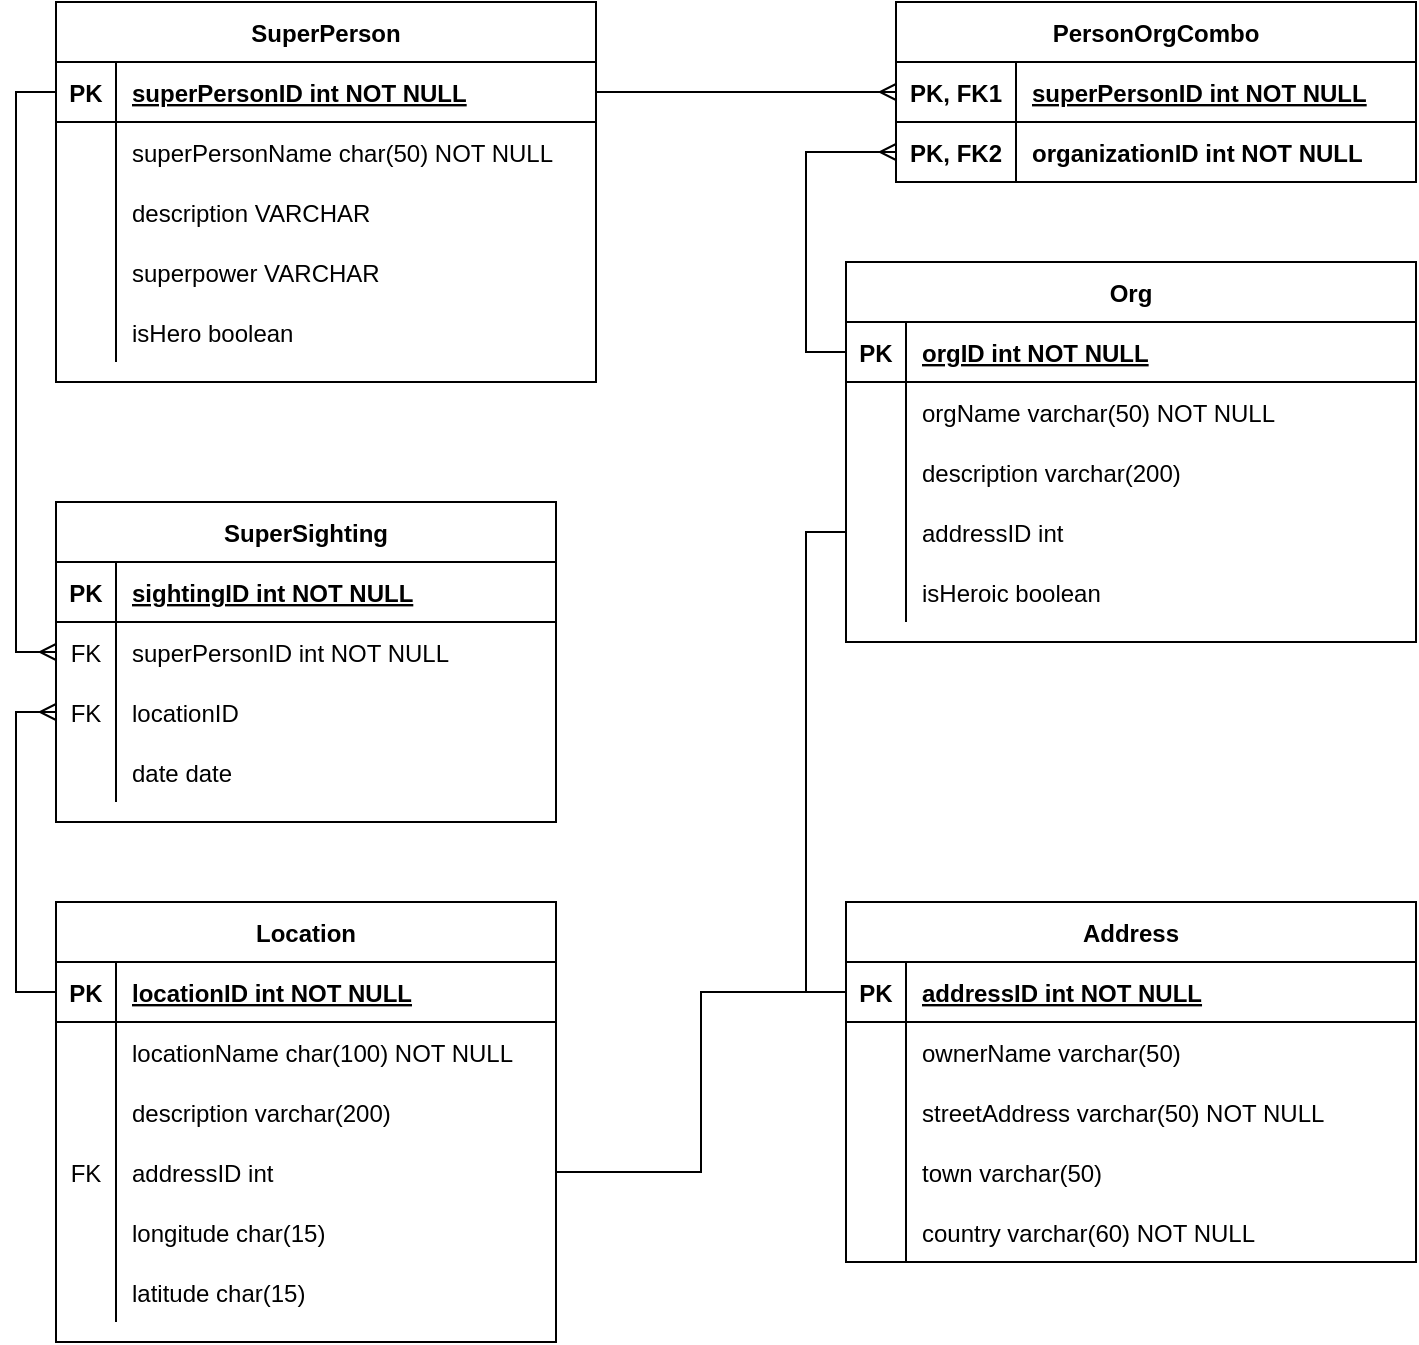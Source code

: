 <mxfile version="14.9.8" type="github">
  <diagram id="R2lEEEUBdFMjLlhIrx00" name="Page-1">
    <mxGraphModel dx="863" dy="784" grid="1" gridSize="10" guides="1" tooltips="1" connect="1" arrows="1" fold="1" page="1" pageScale="1" pageWidth="850" pageHeight="1100" math="0" shadow="0" extFonts="Permanent Marker^https://fonts.googleapis.com/css?family=Permanent+Marker">
      <root>
        <mxCell id="0" />
        <mxCell id="1" parent="0" />
        <object label="SuperPerson" description="" id="C-vyLk0tnHw3VtMMgP7b-23">
          <mxCell style="shape=table;startSize=30;container=1;collapsible=1;childLayout=tableLayout;fixedRows=1;rowLines=0;fontStyle=1;align=center;resizeLast=1;" parent="1" vertex="1">
            <mxGeometry x="120" y="40" width="270" height="190" as="geometry" />
          </mxCell>
        </object>
        <mxCell id="C-vyLk0tnHw3VtMMgP7b-24" value="" style="shape=partialRectangle;collapsible=0;dropTarget=0;pointerEvents=0;fillColor=none;points=[[0,0.5],[1,0.5]];portConstraint=eastwest;top=0;left=0;right=0;bottom=1;" parent="C-vyLk0tnHw3VtMMgP7b-23" vertex="1">
          <mxGeometry y="30" width="270" height="30" as="geometry" />
        </mxCell>
        <mxCell id="C-vyLk0tnHw3VtMMgP7b-25" value="PK" style="shape=partialRectangle;overflow=hidden;connectable=0;fillColor=none;top=0;left=0;bottom=0;right=0;fontStyle=1;" parent="C-vyLk0tnHw3VtMMgP7b-24" vertex="1">
          <mxGeometry width="30" height="30" as="geometry" />
        </mxCell>
        <mxCell id="C-vyLk0tnHw3VtMMgP7b-26" value="superPersonID int NOT NULL " style="shape=partialRectangle;overflow=hidden;connectable=0;fillColor=none;top=0;left=0;bottom=0;right=0;align=left;spacingLeft=6;fontStyle=5;" parent="C-vyLk0tnHw3VtMMgP7b-24" vertex="1">
          <mxGeometry x="30" width="240" height="30" as="geometry" />
        </mxCell>
        <mxCell id="C-vyLk0tnHw3VtMMgP7b-27" value="" style="shape=partialRectangle;collapsible=0;dropTarget=0;pointerEvents=0;fillColor=none;points=[[0,0.5],[1,0.5]];portConstraint=eastwest;top=0;left=0;right=0;bottom=0;" parent="C-vyLk0tnHw3VtMMgP7b-23" vertex="1">
          <mxGeometry y="60" width="270" height="30" as="geometry" />
        </mxCell>
        <mxCell id="C-vyLk0tnHw3VtMMgP7b-28" value="" style="shape=partialRectangle;overflow=hidden;connectable=0;fillColor=none;top=0;left=0;bottom=0;right=0;" parent="C-vyLk0tnHw3VtMMgP7b-27" vertex="1">
          <mxGeometry width="30" height="30" as="geometry" />
        </mxCell>
        <mxCell id="C-vyLk0tnHw3VtMMgP7b-29" value="superPersonName char(50) NOT NULL" style="shape=partialRectangle;overflow=hidden;connectable=0;fillColor=none;top=0;left=0;bottom=0;right=0;align=left;spacingLeft=6;" parent="C-vyLk0tnHw3VtMMgP7b-27" vertex="1">
          <mxGeometry x="30" width="240" height="30" as="geometry" />
        </mxCell>
        <mxCell id="THcojhGgTA37443H6Eyn-1" style="shape=partialRectangle;collapsible=0;dropTarget=0;pointerEvents=0;fillColor=none;points=[[0,0.5],[1,0.5]];portConstraint=eastwest;top=0;left=0;right=0;bottom=0;" vertex="1" parent="C-vyLk0tnHw3VtMMgP7b-23">
          <mxGeometry y="90" width="270" height="30" as="geometry" />
        </mxCell>
        <mxCell id="THcojhGgTA37443H6Eyn-2" style="shape=partialRectangle;overflow=hidden;connectable=0;fillColor=none;top=0;left=0;bottom=0;right=0;" vertex="1" parent="THcojhGgTA37443H6Eyn-1">
          <mxGeometry width="30" height="30" as="geometry" />
        </mxCell>
        <mxCell id="THcojhGgTA37443H6Eyn-3" value="description VARCHAR" style="shape=partialRectangle;overflow=hidden;connectable=0;fillColor=none;top=0;left=0;bottom=0;right=0;align=left;spacingLeft=6;" vertex="1" parent="THcojhGgTA37443H6Eyn-1">
          <mxGeometry x="30" width="240" height="30" as="geometry" />
        </mxCell>
        <mxCell id="THcojhGgTA37443H6Eyn-4" style="shape=partialRectangle;collapsible=0;dropTarget=0;pointerEvents=0;fillColor=none;points=[[0,0.5],[1,0.5]];portConstraint=eastwest;top=0;left=0;right=0;bottom=0;" vertex="1" parent="C-vyLk0tnHw3VtMMgP7b-23">
          <mxGeometry y="120" width="270" height="30" as="geometry" />
        </mxCell>
        <mxCell id="THcojhGgTA37443H6Eyn-5" style="shape=partialRectangle;overflow=hidden;connectable=0;fillColor=none;top=0;left=0;bottom=0;right=0;" vertex="1" parent="THcojhGgTA37443H6Eyn-4">
          <mxGeometry width="30" height="30" as="geometry" />
        </mxCell>
        <mxCell id="THcojhGgTA37443H6Eyn-6" value="superpower VARCHAR" style="shape=partialRectangle;overflow=hidden;connectable=0;fillColor=none;top=0;left=0;bottom=0;right=0;align=left;spacingLeft=6;" vertex="1" parent="THcojhGgTA37443H6Eyn-4">
          <mxGeometry x="30" width="240" height="30" as="geometry" />
        </mxCell>
        <mxCell id="THcojhGgTA37443H6Eyn-121" style="shape=partialRectangle;collapsible=0;dropTarget=0;pointerEvents=0;fillColor=none;points=[[0,0.5],[1,0.5]];portConstraint=eastwest;top=0;left=0;right=0;bottom=0;" vertex="1" parent="C-vyLk0tnHw3VtMMgP7b-23">
          <mxGeometry y="150" width="270" height="30" as="geometry" />
        </mxCell>
        <mxCell id="THcojhGgTA37443H6Eyn-122" style="shape=partialRectangle;overflow=hidden;connectable=0;fillColor=none;top=0;left=0;bottom=0;right=0;" vertex="1" parent="THcojhGgTA37443H6Eyn-121">
          <mxGeometry width="30" height="30" as="geometry" />
        </mxCell>
        <mxCell id="THcojhGgTA37443H6Eyn-123" value="isHero boolean" style="shape=partialRectangle;overflow=hidden;connectable=0;fillColor=none;top=0;left=0;bottom=0;right=0;align=left;spacingLeft=6;" vertex="1" parent="THcojhGgTA37443H6Eyn-121">
          <mxGeometry x="30" width="240" height="30" as="geometry" />
        </mxCell>
        <object label="SuperSighting" description="" id="THcojhGgTA37443H6Eyn-7">
          <mxCell style="shape=table;startSize=30;container=1;collapsible=1;childLayout=tableLayout;fixedRows=1;rowLines=0;fontStyle=1;align=center;resizeLast=1;" vertex="1" parent="1">
            <mxGeometry x="120" y="290" width="250" height="160" as="geometry" />
          </mxCell>
        </object>
        <mxCell id="THcojhGgTA37443H6Eyn-8" value="" style="shape=partialRectangle;collapsible=0;dropTarget=0;pointerEvents=0;fillColor=none;points=[[0,0.5],[1,0.5]];portConstraint=eastwest;top=0;left=0;right=0;bottom=1;" vertex="1" parent="THcojhGgTA37443H6Eyn-7">
          <mxGeometry y="30" width="250" height="30" as="geometry" />
        </mxCell>
        <mxCell id="THcojhGgTA37443H6Eyn-9" value="PK" style="shape=partialRectangle;overflow=hidden;connectable=0;fillColor=none;top=0;left=0;bottom=0;right=0;fontStyle=1;" vertex="1" parent="THcojhGgTA37443H6Eyn-8">
          <mxGeometry width="30" height="30" as="geometry" />
        </mxCell>
        <mxCell id="THcojhGgTA37443H6Eyn-10" value="sightingID int NOT NULL " style="shape=partialRectangle;overflow=hidden;connectable=0;fillColor=none;top=0;left=0;bottom=0;right=0;align=left;spacingLeft=6;fontStyle=5;" vertex="1" parent="THcojhGgTA37443H6Eyn-8">
          <mxGeometry x="30" width="220" height="30" as="geometry" />
        </mxCell>
        <mxCell id="THcojhGgTA37443H6Eyn-11" value="" style="shape=partialRectangle;collapsible=0;dropTarget=0;pointerEvents=0;fillColor=none;points=[[0,0.5],[1,0.5]];portConstraint=eastwest;top=0;left=0;right=0;bottom=0;" vertex="1" parent="THcojhGgTA37443H6Eyn-7">
          <mxGeometry y="60" width="250" height="30" as="geometry" />
        </mxCell>
        <mxCell id="THcojhGgTA37443H6Eyn-12" value="FK" style="shape=partialRectangle;overflow=hidden;connectable=0;fillColor=none;top=0;left=0;bottom=0;right=0;" vertex="1" parent="THcojhGgTA37443H6Eyn-11">
          <mxGeometry width="30" height="30" as="geometry" />
        </mxCell>
        <mxCell id="THcojhGgTA37443H6Eyn-13" value="superPersonID int NOT NULL" style="shape=partialRectangle;overflow=hidden;connectable=0;fillColor=none;top=0;left=0;bottom=0;right=0;align=left;spacingLeft=6;" vertex="1" parent="THcojhGgTA37443H6Eyn-11">
          <mxGeometry x="30" width="220" height="30" as="geometry" />
        </mxCell>
        <mxCell id="THcojhGgTA37443H6Eyn-14" style="shape=partialRectangle;collapsible=0;dropTarget=0;pointerEvents=0;fillColor=none;points=[[0,0.5],[1,0.5]];portConstraint=eastwest;top=0;left=0;right=0;bottom=0;" vertex="1" parent="THcojhGgTA37443H6Eyn-7">
          <mxGeometry y="90" width="250" height="30" as="geometry" />
        </mxCell>
        <mxCell id="THcojhGgTA37443H6Eyn-15" value="FK" style="shape=partialRectangle;overflow=hidden;connectable=0;fillColor=none;top=0;left=0;bottom=0;right=0;" vertex="1" parent="THcojhGgTA37443H6Eyn-14">
          <mxGeometry width="30" height="30" as="geometry" />
        </mxCell>
        <mxCell id="THcojhGgTA37443H6Eyn-16" value="locationID" style="shape=partialRectangle;overflow=hidden;connectable=0;fillColor=none;top=0;left=0;bottom=0;right=0;align=left;spacingLeft=6;" vertex="1" parent="THcojhGgTA37443H6Eyn-14">
          <mxGeometry x="30" width="220" height="30" as="geometry" />
        </mxCell>
        <mxCell id="THcojhGgTA37443H6Eyn-89" style="shape=partialRectangle;collapsible=0;dropTarget=0;pointerEvents=0;fillColor=none;points=[[0,0.5],[1,0.5]];portConstraint=eastwest;top=0;left=0;right=0;bottom=0;" vertex="1" parent="THcojhGgTA37443H6Eyn-7">
          <mxGeometry y="120" width="250" height="30" as="geometry" />
        </mxCell>
        <mxCell id="THcojhGgTA37443H6Eyn-90" style="shape=partialRectangle;overflow=hidden;connectable=0;fillColor=none;top=0;left=0;bottom=0;right=0;" vertex="1" parent="THcojhGgTA37443H6Eyn-89">
          <mxGeometry width="30" height="30" as="geometry" />
        </mxCell>
        <mxCell id="THcojhGgTA37443H6Eyn-91" value="date date" style="shape=partialRectangle;overflow=hidden;connectable=0;fillColor=none;top=0;left=0;bottom=0;right=0;align=left;spacingLeft=6;" vertex="1" parent="THcojhGgTA37443H6Eyn-89">
          <mxGeometry x="30" width="220" height="30" as="geometry" />
        </mxCell>
        <object label="Org" description="" id="THcojhGgTA37443H6Eyn-29">
          <mxCell style="shape=table;startSize=30;container=1;collapsible=1;childLayout=tableLayout;fixedRows=1;rowLines=0;fontStyle=1;align=center;resizeLast=1;" vertex="1" parent="1">
            <mxGeometry x="515" y="170" width="285" height="190" as="geometry" />
          </mxCell>
        </object>
        <mxCell id="THcojhGgTA37443H6Eyn-30" value="" style="shape=partialRectangle;collapsible=0;dropTarget=0;pointerEvents=0;fillColor=none;points=[[0,0.5],[1,0.5]];portConstraint=eastwest;top=0;left=0;right=0;bottom=1;" vertex="1" parent="THcojhGgTA37443H6Eyn-29">
          <mxGeometry y="30" width="285" height="30" as="geometry" />
        </mxCell>
        <mxCell id="THcojhGgTA37443H6Eyn-31" value="PK" style="shape=partialRectangle;overflow=hidden;connectable=0;fillColor=none;top=0;left=0;bottom=0;right=0;fontStyle=1;" vertex="1" parent="THcojhGgTA37443H6Eyn-30">
          <mxGeometry width="30" height="30" as="geometry" />
        </mxCell>
        <mxCell id="THcojhGgTA37443H6Eyn-32" value="orgID int NOT NULL " style="shape=partialRectangle;overflow=hidden;connectable=0;fillColor=none;top=0;left=0;bottom=0;right=0;align=left;spacingLeft=6;fontStyle=5;" vertex="1" parent="THcojhGgTA37443H6Eyn-30">
          <mxGeometry x="30" width="255" height="30" as="geometry" />
        </mxCell>
        <mxCell id="THcojhGgTA37443H6Eyn-33" value="" style="shape=partialRectangle;collapsible=0;dropTarget=0;pointerEvents=0;fillColor=none;points=[[0,0.5],[1,0.5]];portConstraint=eastwest;top=0;left=0;right=0;bottom=0;" vertex="1" parent="THcojhGgTA37443H6Eyn-29">
          <mxGeometry y="60" width="285" height="30" as="geometry" />
        </mxCell>
        <mxCell id="THcojhGgTA37443H6Eyn-34" value="" style="shape=partialRectangle;overflow=hidden;connectable=0;fillColor=none;top=0;left=0;bottom=0;right=0;" vertex="1" parent="THcojhGgTA37443H6Eyn-33">
          <mxGeometry width="30" height="30" as="geometry" />
        </mxCell>
        <mxCell id="THcojhGgTA37443H6Eyn-35" value="orgName varchar(50) NOT NULL" style="shape=partialRectangle;overflow=hidden;connectable=0;fillColor=none;top=0;left=0;bottom=0;right=0;align=left;spacingLeft=6;" vertex="1" parent="THcojhGgTA37443H6Eyn-33">
          <mxGeometry x="30" width="255" height="30" as="geometry" />
        </mxCell>
        <mxCell id="THcojhGgTA37443H6Eyn-36" style="shape=partialRectangle;collapsible=0;dropTarget=0;pointerEvents=0;fillColor=none;points=[[0,0.5],[1,0.5]];portConstraint=eastwest;top=0;left=0;right=0;bottom=0;" vertex="1" parent="THcojhGgTA37443H6Eyn-29">
          <mxGeometry y="90" width="285" height="30" as="geometry" />
        </mxCell>
        <mxCell id="THcojhGgTA37443H6Eyn-37" style="shape=partialRectangle;overflow=hidden;connectable=0;fillColor=none;top=0;left=0;bottom=0;right=0;" vertex="1" parent="THcojhGgTA37443H6Eyn-36">
          <mxGeometry width="30" height="30" as="geometry" />
        </mxCell>
        <mxCell id="THcojhGgTA37443H6Eyn-38" value="description varchar(200)" style="shape=partialRectangle;overflow=hidden;connectable=0;fillColor=none;top=0;left=0;bottom=0;right=0;align=left;spacingLeft=6;" vertex="1" parent="THcojhGgTA37443H6Eyn-36">
          <mxGeometry x="30" width="255" height="30" as="geometry" />
        </mxCell>
        <mxCell id="THcojhGgTA37443H6Eyn-39" style="shape=partialRectangle;collapsible=0;dropTarget=0;pointerEvents=0;fillColor=none;points=[[0,0.5],[1,0.5]];portConstraint=eastwest;top=0;left=0;right=0;bottom=0;" vertex="1" parent="THcojhGgTA37443H6Eyn-29">
          <mxGeometry y="120" width="285" height="30" as="geometry" />
        </mxCell>
        <mxCell id="THcojhGgTA37443H6Eyn-40" style="shape=partialRectangle;overflow=hidden;connectable=0;fillColor=none;top=0;left=0;bottom=0;right=0;" vertex="1" parent="THcojhGgTA37443H6Eyn-39">
          <mxGeometry width="30" height="30" as="geometry" />
        </mxCell>
        <mxCell id="THcojhGgTA37443H6Eyn-41" value="addressID int" style="shape=partialRectangle;overflow=hidden;connectable=0;fillColor=none;top=0;left=0;bottom=0;right=0;align=left;spacingLeft=6;" vertex="1" parent="THcojhGgTA37443H6Eyn-39">
          <mxGeometry x="30" width="255" height="30" as="geometry" />
        </mxCell>
        <mxCell id="THcojhGgTA37443H6Eyn-118" style="shape=partialRectangle;collapsible=0;dropTarget=0;pointerEvents=0;fillColor=none;points=[[0,0.5],[1,0.5]];portConstraint=eastwest;top=0;left=0;right=0;bottom=0;" vertex="1" parent="THcojhGgTA37443H6Eyn-29">
          <mxGeometry y="150" width="285" height="30" as="geometry" />
        </mxCell>
        <mxCell id="THcojhGgTA37443H6Eyn-119" style="shape=partialRectangle;overflow=hidden;connectable=0;fillColor=none;top=0;left=0;bottom=0;right=0;" vertex="1" parent="THcojhGgTA37443H6Eyn-118">
          <mxGeometry width="30" height="30" as="geometry" />
        </mxCell>
        <mxCell id="THcojhGgTA37443H6Eyn-120" value="isHeroic boolean" style="shape=partialRectangle;overflow=hidden;connectable=0;fillColor=none;top=0;left=0;bottom=0;right=0;align=left;spacingLeft=6;" vertex="1" parent="THcojhGgTA37443H6Eyn-118">
          <mxGeometry x="30" width="255" height="30" as="geometry" />
        </mxCell>
        <object label="Location" description="" id="THcojhGgTA37443H6Eyn-42">
          <mxCell style="shape=table;startSize=30;container=1;collapsible=1;childLayout=tableLayout;fixedRows=1;rowLines=0;fontStyle=1;align=center;resizeLast=1;" vertex="1" parent="1">
            <mxGeometry x="120" y="490" width="250" height="220" as="geometry" />
          </mxCell>
        </object>
        <mxCell id="THcojhGgTA37443H6Eyn-43" value="" style="shape=partialRectangle;collapsible=0;dropTarget=0;pointerEvents=0;fillColor=none;points=[[0,0.5],[1,0.5]];portConstraint=eastwest;top=0;left=0;right=0;bottom=1;" vertex="1" parent="THcojhGgTA37443H6Eyn-42">
          <mxGeometry y="30" width="250" height="30" as="geometry" />
        </mxCell>
        <mxCell id="THcojhGgTA37443H6Eyn-44" value="PK" style="shape=partialRectangle;overflow=hidden;connectable=0;fillColor=none;top=0;left=0;bottom=0;right=0;fontStyle=1;" vertex="1" parent="THcojhGgTA37443H6Eyn-43">
          <mxGeometry width="30" height="30" as="geometry" />
        </mxCell>
        <mxCell id="THcojhGgTA37443H6Eyn-45" value="locationID int NOT NULL " style="shape=partialRectangle;overflow=hidden;connectable=0;fillColor=none;top=0;left=0;bottom=0;right=0;align=left;spacingLeft=6;fontStyle=5;" vertex="1" parent="THcojhGgTA37443H6Eyn-43">
          <mxGeometry x="30" width="220" height="30" as="geometry" />
        </mxCell>
        <mxCell id="THcojhGgTA37443H6Eyn-46" value="" style="shape=partialRectangle;collapsible=0;dropTarget=0;pointerEvents=0;fillColor=none;points=[[0,0.5],[1,0.5]];portConstraint=eastwest;top=0;left=0;right=0;bottom=0;" vertex="1" parent="THcojhGgTA37443H6Eyn-42">
          <mxGeometry y="60" width="250" height="30" as="geometry" />
        </mxCell>
        <mxCell id="THcojhGgTA37443H6Eyn-47" value="" style="shape=partialRectangle;overflow=hidden;connectable=0;fillColor=none;top=0;left=0;bottom=0;right=0;" vertex="1" parent="THcojhGgTA37443H6Eyn-46">
          <mxGeometry width="30" height="30" as="geometry" />
        </mxCell>
        <mxCell id="THcojhGgTA37443H6Eyn-48" value="locationName char(100) NOT NULL" style="shape=partialRectangle;overflow=hidden;connectable=0;fillColor=none;top=0;left=0;bottom=0;right=0;align=left;spacingLeft=6;" vertex="1" parent="THcojhGgTA37443H6Eyn-46">
          <mxGeometry x="30" width="220" height="30" as="geometry" />
        </mxCell>
        <mxCell id="THcojhGgTA37443H6Eyn-49" style="shape=partialRectangle;collapsible=0;dropTarget=0;pointerEvents=0;fillColor=none;points=[[0,0.5],[1,0.5]];portConstraint=eastwest;top=0;left=0;right=0;bottom=0;" vertex="1" parent="THcojhGgTA37443H6Eyn-42">
          <mxGeometry y="90" width="250" height="30" as="geometry" />
        </mxCell>
        <mxCell id="THcojhGgTA37443H6Eyn-50" style="shape=partialRectangle;overflow=hidden;connectable=0;fillColor=none;top=0;left=0;bottom=0;right=0;" vertex="1" parent="THcojhGgTA37443H6Eyn-49">
          <mxGeometry width="30" height="30" as="geometry" />
        </mxCell>
        <mxCell id="THcojhGgTA37443H6Eyn-51" value="description varchar(200)" style="shape=partialRectangle;overflow=hidden;connectable=0;fillColor=none;top=0;left=0;bottom=0;right=0;align=left;spacingLeft=6;" vertex="1" parent="THcojhGgTA37443H6Eyn-49">
          <mxGeometry x="30" width="220" height="30" as="geometry" />
        </mxCell>
        <mxCell id="THcojhGgTA37443H6Eyn-52" style="shape=partialRectangle;collapsible=0;dropTarget=0;pointerEvents=0;fillColor=none;points=[[0,0.5],[1,0.5]];portConstraint=eastwest;top=0;left=0;right=0;bottom=0;" vertex="1" parent="THcojhGgTA37443H6Eyn-42">
          <mxGeometry y="120" width="250" height="30" as="geometry" />
        </mxCell>
        <mxCell id="THcojhGgTA37443H6Eyn-53" value="FK" style="shape=partialRectangle;overflow=hidden;connectable=0;fillColor=none;top=0;left=0;bottom=0;right=0;" vertex="1" parent="THcojhGgTA37443H6Eyn-52">
          <mxGeometry width="30" height="30" as="geometry" />
        </mxCell>
        <mxCell id="THcojhGgTA37443H6Eyn-54" value="addressID int" style="shape=partialRectangle;overflow=hidden;connectable=0;fillColor=none;top=0;left=0;bottom=0;right=0;align=left;spacingLeft=6;" vertex="1" parent="THcojhGgTA37443H6Eyn-52">
          <mxGeometry x="30" width="220" height="30" as="geometry" />
        </mxCell>
        <mxCell id="THcojhGgTA37443H6Eyn-55" style="shape=partialRectangle;collapsible=0;dropTarget=0;pointerEvents=0;fillColor=none;points=[[0,0.5],[1,0.5]];portConstraint=eastwest;top=0;left=0;right=0;bottom=0;" vertex="1" parent="THcojhGgTA37443H6Eyn-42">
          <mxGeometry y="150" width="250" height="30" as="geometry" />
        </mxCell>
        <mxCell id="THcojhGgTA37443H6Eyn-56" style="shape=partialRectangle;overflow=hidden;connectable=0;fillColor=none;top=0;left=0;bottom=0;right=0;" vertex="1" parent="THcojhGgTA37443H6Eyn-55">
          <mxGeometry width="30" height="30" as="geometry" />
        </mxCell>
        <mxCell id="THcojhGgTA37443H6Eyn-57" value="longitude char(15)" style="shape=partialRectangle;overflow=hidden;connectable=0;fillColor=none;top=0;left=0;bottom=0;right=0;align=left;spacingLeft=6;" vertex="1" parent="THcojhGgTA37443H6Eyn-55">
          <mxGeometry x="30" width="220" height="30" as="geometry" />
        </mxCell>
        <mxCell id="THcojhGgTA37443H6Eyn-58" style="shape=partialRectangle;collapsible=0;dropTarget=0;pointerEvents=0;fillColor=none;points=[[0,0.5],[1,0.5]];portConstraint=eastwest;top=0;left=0;right=0;bottom=0;" vertex="1" parent="THcojhGgTA37443H6Eyn-42">
          <mxGeometry y="180" width="250" height="30" as="geometry" />
        </mxCell>
        <mxCell id="THcojhGgTA37443H6Eyn-59" style="shape=partialRectangle;overflow=hidden;connectable=0;fillColor=none;top=0;left=0;bottom=0;right=0;" vertex="1" parent="THcojhGgTA37443H6Eyn-58">
          <mxGeometry width="30" height="30" as="geometry" />
        </mxCell>
        <mxCell id="THcojhGgTA37443H6Eyn-60" value="latitude char(15)" style="shape=partialRectangle;overflow=hidden;connectable=0;fillColor=none;top=0;left=0;bottom=0;right=0;align=left;spacingLeft=6;" vertex="1" parent="THcojhGgTA37443H6Eyn-58">
          <mxGeometry x="30" width="220" height="30" as="geometry" />
        </mxCell>
        <object label="Address" description="" id="THcojhGgTA37443H6Eyn-61">
          <mxCell style="shape=table;startSize=30;container=1;collapsible=1;childLayout=tableLayout;fixedRows=1;rowLines=0;fontStyle=1;align=center;resizeLast=1;" vertex="1" parent="1">
            <mxGeometry x="515" y="490" width="285" height="180" as="geometry" />
          </mxCell>
        </object>
        <mxCell id="THcojhGgTA37443H6Eyn-62" value="" style="shape=partialRectangle;collapsible=0;dropTarget=0;pointerEvents=0;fillColor=none;points=[[0,0.5],[1,0.5]];portConstraint=eastwest;top=0;left=0;right=0;bottom=1;" vertex="1" parent="THcojhGgTA37443H6Eyn-61">
          <mxGeometry y="30" width="285" height="30" as="geometry" />
        </mxCell>
        <mxCell id="THcojhGgTA37443H6Eyn-63" value="PK" style="shape=partialRectangle;overflow=hidden;connectable=0;fillColor=none;top=0;left=0;bottom=0;right=0;fontStyle=1;" vertex="1" parent="THcojhGgTA37443H6Eyn-62">
          <mxGeometry width="30" height="30" as="geometry" />
        </mxCell>
        <mxCell id="THcojhGgTA37443H6Eyn-64" value="addressID int NOT NULL " style="shape=partialRectangle;overflow=hidden;connectable=0;fillColor=none;top=0;left=0;bottom=0;right=0;align=left;spacingLeft=6;fontStyle=5;" vertex="1" parent="THcojhGgTA37443H6Eyn-62">
          <mxGeometry x="30" width="255" height="30" as="geometry" />
        </mxCell>
        <mxCell id="THcojhGgTA37443H6Eyn-65" value="" style="shape=partialRectangle;collapsible=0;dropTarget=0;pointerEvents=0;fillColor=none;points=[[0,0.5],[1,0.5]];portConstraint=eastwest;top=0;left=0;right=0;bottom=0;" vertex="1" parent="THcojhGgTA37443H6Eyn-61">
          <mxGeometry y="60" width="285" height="30" as="geometry" />
        </mxCell>
        <mxCell id="THcojhGgTA37443H6Eyn-66" value="" style="shape=partialRectangle;overflow=hidden;connectable=0;fillColor=none;top=0;left=0;bottom=0;right=0;" vertex="1" parent="THcojhGgTA37443H6Eyn-65">
          <mxGeometry width="30" height="30" as="geometry" />
        </mxCell>
        <mxCell id="THcojhGgTA37443H6Eyn-67" value="ownerName varchar(50) " style="shape=partialRectangle;overflow=hidden;connectable=0;fillColor=none;top=0;left=0;bottom=0;right=0;align=left;spacingLeft=6;" vertex="1" parent="THcojhGgTA37443H6Eyn-65">
          <mxGeometry x="30" width="255" height="30" as="geometry" />
        </mxCell>
        <mxCell id="THcojhGgTA37443H6Eyn-71" style="shape=partialRectangle;collapsible=0;dropTarget=0;pointerEvents=0;fillColor=none;points=[[0,0.5],[1,0.5]];portConstraint=eastwest;top=0;left=0;right=0;bottom=0;" vertex="1" parent="THcojhGgTA37443H6Eyn-61">
          <mxGeometry y="90" width="285" height="30" as="geometry" />
        </mxCell>
        <mxCell id="THcojhGgTA37443H6Eyn-72" style="shape=partialRectangle;overflow=hidden;connectable=0;fillColor=none;top=0;left=0;bottom=0;right=0;" vertex="1" parent="THcojhGgTA37443H6Eyn-71">
          <mxGeometry width="30" height="30" as="geometry" />
        </mxCell>
        <mxCell id="THcojhGgTA37443H6Eyn-73" value="streetAddress varchar(50) NOT NULL" style="shape=partialRectangle;overflow=hidden;connectable=0;fillColor=none;top=0;left=0;bottom=0;right=0;align=left;spacingLeft=6;" vertex="1" parent="THcojhGgTA37443H6Eyn-71">
          <mxGeometry x="30" width="255" height="30" as="geometry" />
        </mxCell>
        <mxCell id="THcojhGgTA37443H6Eyn-74" style="shape=partialRectangle;collapsible=0;dropTarget=0;pointerEvents=0;fillColor=none;points=[[0,0.5],[1,0.5]];portConstraint=eastwest;top=0;left=0;right=0;bottom=0;" vertex="1" parent="THcojhGgTA37443H6Eyn-61">
          <mxGeometry y="120" width="285" height="30" as="geometry" />
        </mxCell>
        <mxCell id="THcojhGgTA37443H6Eyn-75" style="shape=partialRectangle;overflow=hidden;connectable=0;fillColor=none;top=0;left=0;bottom=0;right=0;" vertex="1" parent="THcojhGgTA37443H6Eyn-74">
          <mxGeometry width="30" height="30" as="geometry" />
        </mxCell>
        <mxCell id="THcojhGgTA37443H6Eyn-76" value="town varchar(50)" style="shape=partialRectangle;overflow=hidden;connectable=0;fillColor=none;top=0;left=0;bottom=0;right=0;align=left;spacingLeft=6;" vertex="1" parent="THcojhGgTA37443H6Eyn-74">
          <mxGeometry x="30" width="255" height="30" as="geometry" />
        </mxCell>
        <mxCell id="THcojhGgTA37443H6Eyn-77" style="shape=partialRectangle;collapsible=0;dropTarget=0;pointerEvents=0;fillColor=none;points=[[0,0.5],[1,0.5]];portConstraint=eastwest;top=0;left=0;right=0;bottom=0;" vertex="1" parent="THcojhGgTA37443H6Eyn-61">
          <mxGeometry y="150" width="285" height="30" as="geometry" />
        </mxCell>
        <mxCell id="THcojhGgTA37443H6Eyn-78" style="shape=partialRectangle;overflow=hidden;connectable=0;fillColor=none;top=0;left=0;bottom=0;right=0;" vertex="1" parent="THcojhGgTA37443H6Eyn-77">
          <mxGeometry width="30" height="30" as="geometry" />
        </mxCell>
        <mxCell id="THcojhGgTA37443H6Eyn-79" value="country varchar(60) NOT NULL" style="shape=partialRectangle;overflow=hidden;connectable=0;fillColor=none;top=0;left=0;bottom=0;right=0;align=left;spacingLeft=6;" vertex="1" parent="THcojhGgTA37443H6Eyn-77">
          <mxGeometry x="30" width="255" height="30" as="geometry" />
        </mxCell>
        <object label="PersonOrgCombo" description="" id="THcojhGgTA37443H6Eyn-92">
          <mxCell style="shape=table;startSize=30;container=1;collapsible=1;childLayout=tableLayout;fixedRows=1;rowLines=0;fontStyle=1;align=center;resizeLast=1;" vertex="1" parent="1">
            <mxGeometry x="540" y="40" width="260" height="90" as="geometry" />
          </mxCell>
        </object>
        <mxCell id="THcojhGgTA37443H6Eyn-93" value="" style="shape=partialRectangle;collapsible=0;dropTarget=0;pointerEvents=0;fillColor=none;points=[[0,0.5],[1,0.5]];portConstraint=eastwest;top=0;left=0;right=0;bottom=1;" vertex="1" parent="THcojhGgTA37443H6Eyn-92">
          <mxGeometry y="30" width="260" height="30" as="geometry" />
        </mxCell>
        <mxCell id="THcojhGgTA37443H6Eyn-94" value="PK, FK1" style="shape=partialRectangle;overflow=hidden;connectable=0;fillColor=none;top=0;left=0;bottom=0;right=0;fontStyle=1;" vertex="1" parent="THcojhGgTA37443H6Eyn-93">
          <mxGeometry width="60" height="30" as="geometry" />
        </mxCell>
        <mxCell id="THcojhGgTA37443H6Eyn-95" value="superPersonID int NOT NULL " style="shape=partialRectangle;overflow=hidden;connectable=0;fillColor=none;top=0;left=0;bottom=0;right=0;align=left;spacingLeft=6;fontStyle=5;" vertex="1" parent="THcojhGgTA37443H6Eyn-93">
          <mxGeometry x="60" width="200" height="30" as="geometry" />
        </mxCell>
        <mxCell id="THcojhGgTA37443H6Eyn-96" value="" style="shape=partialRectangle;collapsible=0;dropTarget=0;pointerEvents=0;fillColor=none;points=[[0,0.5],[1,0.5]];portConstraint=eastwest;top=0;left=0;right=0;bottom=0;" vertex="1" parent="THcojhGgTA37443H6Eyn-92">
          <mxGeometry y="60" width="260" height="30" as="geometry" />
        </mxCell>
        <mxCell id="THcojhGgTA37443H6Eyn-97" value="PK, FK2" style="shape=partialRectangle;overflow=hidden;connectable=0;fillColor=none;top=0;left=0;bottom=0;right=0;fontStyle=1" vertex="1" parent="THcojhGgTA37443H6Eyn-96">
          <mxGeometry width="60" height="30" as="geometry" />
        </mxCell>
        <mxCell id="THcojhGgTA37443H6Eyn-98" value="organizationID int NOT NULL" style="shape=partialRectangle;overflow=hidden;connectable=0;fillColor=none;top=0;left=0;bottom=0;right=0;align=left;spacingLeft=6;fontStyle=1" vertex="1" parent="THcojhGgTA37443H6Eyn-96">
          <mxGeometry x="60" width="200" height="30" as="geometry" />
        </mxCell>
        <mxCell id="THcojhGgTA37443H6Eyn-124" style="edgeStyle=orthogonalEdgeStyle;rounded=0;orthogonalLoop=1;jettySize=auto;html=1;entryX=1;entryY=0.5;entryDx=0;entryDy=0;endArrow=none;endFill=0;startArrow=ERmany;startFill=0;" edge="1" parent="1" source="THcojhGgTA37443H6Eyn-93" target="C-vyLk0tnHw3VtMMgP7b-24">
          <mxGeometry relative="1" as="geometry" />
        </mxCell>
        <mxCell id="THcojhGgTA37443H6Eyn-125" style="edgeStyle=orthogonalEdgeStyle;rounded=0;orthogonalLoop=1;jettySize=auto;html=1;entryX=0;entryY=0.5;entryDx=0;entryDy=0;endArrow=none;endFill=0;startArrow=ERmany;startFill=0;" edge="1" parent="1" source="THcojhGgTA37443H6Eyn-96" target="THcojhGgTA37443H6Eyn-30">
          <mxGeometry relative="1" as="geometry" />
        </mxCell>
        <mxCell id="THcojhGgTA37443H6Eyn-126" style="edgeStyle=orthogonalEdgeStyle;rounded=0;orthogonalLoop=1;jettySize=auto;html=1;entryX=0;entryY=0.5;entryDx=0;entryDy=0;endArrow=none;endFill=0;startArrow=ERmany;startFill=0;" edge="1" parent="1" source="THcojhGgTA37443H6Eyn-11" target="C-vyLk0tnHw3VtMMgP7b-24">
          <mxGeometry relative="1" as="geometry">
            <Array as="points">
              <mxPoint x="100" y="365" />
              <mxPoint x="100" y="85" />
            </Array>
          </mxGeometry>
        </mxCell>
        <mxCell id="THcojhGgTA37443H6Eyn-128" style="edgeStyle=orthogonalEdgeStyle;rounded=0;orthogonalLoop=1;jettySize=auto;html=1;entryX=0;entryY=0.5;entryDx=0;entryDy=0;endArrow=none;endFill=0;" edge="1" parent="1" source="THcojhGgTA37443H6Eyn-52" target="THcojhGgTA37443H6Eyn-62">
          <mxGeometry relative="1" as="geometry" />
        </mxCell>
        <mxCell id="THcojhGgTA37443H6Eyn-129" style="edgeStyle=orthogonalEdgeStyle;rounded=0;orthogonalLoop=1;jettySize=auto;html=1;entryX=0;entryY=0.5;entryDx=0;entryDy=0;startArrow=ERmany;startFill=0;endArrow=none;endFill=0;" edge="1" parent="1" source="THcojhGgTA37443H6Eyn-14" target="THcojhGgTA37443H6Eyn-43">
          <mxGeometry relative="1" as="geometry" />
        </mxCell>
        <mxCell id="THcojhGgTA37443H6Eyn-130" style="edgeStyle=orthogonalEdgeStyle;rounded=0;orthogonalLoop=1;jettySize=auto;html=1;entryX=0;entryY=0.5;entryDx=0;entryDy=0;startArrow=none;startFill=0;endArrow=none;endFill=0;" edge="1" parent="1" source="THcojhGgTA37443H6Eyn-39" target="THcojhGgTA37443H6Eyn-62">
          <mxGeometry relative="1" as="geometry" />
        </mxCell>
      </root>
    </mxGraphModel>
  </diagram>
</mxfile>
